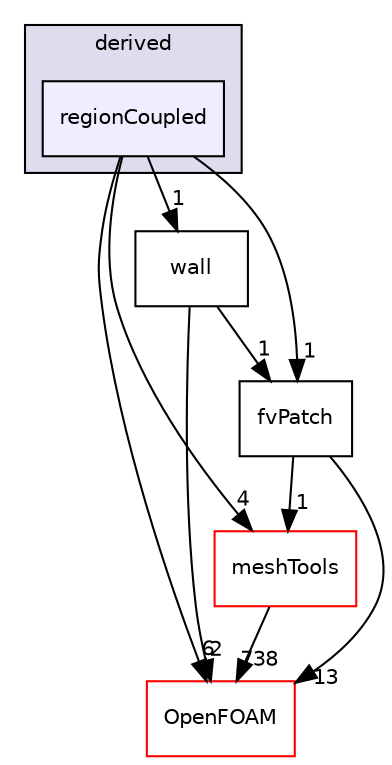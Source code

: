 digraph "src/finiteVolume/fvMesh/fvPatches/derived/regionCoupled" {
  bgcolor=transparent;
  compound=true
  node [ fontsize="10", fontname="Helvetica"];
  edge [ labelfontsize="10", labelfontname="Helvetica"];
  subgraph clusterdir_b6c7056b4a691a5d4a6a253b324932ba {
    graph [ bgcolor="#ddddee", pencolor="black", label="derived" fontname="Helvetica", fontsize="10", URL="dir_b6c7056b4a691a5d4a6a253b324932ba.html"]
  dir_4b526d01ac7b4fa88f3e0abdfa7d981f [shape=box, label="regionCoupled", style="filled", fillcolor="#eeeeff", pencolor="black", URL="dir_4b526d01ac7b4fa88f3e0abdfa7d981f.html"];
  }
  dir_be0be92ab094e5999d77dae247e9dae5 [shape=box label="wall" URL="dir_be0be92ab094e5999d77dae247e9dae5.html"];
  dir_ae30ad0bef50cf391b24c614251bb9fd [shape=box label="meshTools" color="red" URL="dir_ae30ad0bef50cf391b24c614251bb9fd.html"];
  dir_9aeac362c73ae2f52e334aea3c97600f [shape=box label="fvPatch" URL="dir_9aeac362c73ae2f52e334aea3c97600f.html"];
  dir_c5473ff19b20e6ec4dfe5c310b3778a8 [shape=box label="OpenFOAM" color="red" URL="dir_c5473ff19b20e6ec4dfe5c310b3778a8.html"];
  dir_be0be92ab094e5999d77dae247e9dae5->dir_9aeac362c73ae2f52e334aea3c97600f [headlabel="1", labeldistance=1.5 headhref="dir_001133_001134.html"];
  dir_be0be92ab094e5999d77dae247e9dae5->dir_c5473ff19b20e6ec4dfe5c310b3778a8 [headlabel="2", labeldistance=1.5 headhref="dir_001133_001927.html"];
  dir_ae30ad0bef50cf391b24c614251bb9fd->dir_c5473ff19b20e6ec4dfe5c310b3778a8 [headlabel="738", labeldistance=1.5 headhref="dir_001781_001927.html"];
  dir_9aeac362c73ae2f52e334aea3c97600f->dir_ae30ad0bef50cf391b24c614251bb9fd [headlabel="1", labeldistance=1.5 headhref="dir_001134_001781.html"];
  dir_9aeac362c73ae2f52e334aea3c97600f->dir_c5473ff19b20e6ec4dfe5c310b3778a8 [headlabel="13", labeldistance=1.5 headhref="dir_001134_001927.html"];
  dir_4b526d01ac7b4fa88f3e0abdfa7d981f->dir_be0be92ab094e5999d77dae247e9dae5 [headlabel="1", labeldistance=1.5 headhref="dir_001132_001133.html"];
  dir_4b526d01ac7b4fa88f3e0abdfa7d981f->dir_ae30ad0bef50cf391b24c614251bb9fd [headlabel="4", labeldistance=1.5 headhref="dir_001132_001781.html"];
  dir_4b526d01ac7b4fa88f3e0abdfa7d981f->dir_9aeac362c73ae2f52e334aea3c97600f [headlabel="1", labeldistance=1.5 headhref="dir_001132_001134.html"];
  dir_4b526d01ac7b4fa88f3e0abdfa7d981f->dir_c5473ff19b20e6ec4dfe5c310b3778a8 [headlabel="6", labeldistance=1.5 headhref="dir_001132_001927.html"];
}

